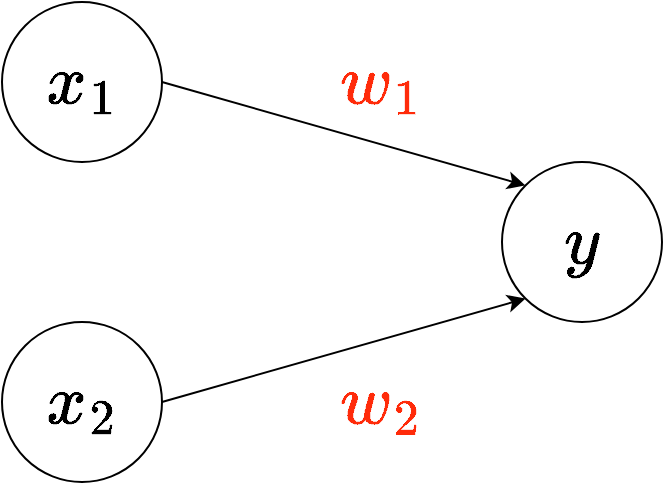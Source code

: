 <mxfile>
    <diagram id="qwhA2UgDFdNCXP4Jc-Wt" name="ページ1">
        <mxGraphModel dx="390" dy="807" grid="1" gridSize="10" guides="1" tooltips="1" connect="1" arrows="1" fold="1" page="1" pageScale="1" pageWidth="827" pageHeight="1169" math="1" shadow="0">
            <root>
                <mxCell id="0"/>
                <mxCell id="1" parent="0"/>
                <mxCell id="5" style="edgeStyle=none;html=1;exitX=1;exitY=0.5;exitDx=0;exitDy=0;entryX=0;entryY=0;entryDx=0;entryDy=0;" parent="1" source="2" target="4" edge="1">
                    <mxGeometry relative="1" as="geometry">
                        <mxPoint x="360" y="310" as="targetPoint"/>
                    </mxGeometry>
                </mxCell>
                <mxCell id="2" value="&lt;font style=&quot;font-size: 30px&quot;&gt;`x_1`&lt;/font&gt;" style="ellipse;whiteSpace=wrap;html=1;aspect=fixed;" parent="1" vertex="1">
                    <mxGeometry x="130" y="200" width="80" height="80" as="geometry"/>
                </mxCell>
                <mxCell id="6" style="edgeStyle=none;html=1;exitX=1;exitY=0.5;exitDx=0;exitDy=0;entryX=0;entryY=1;entryDx=0;entryDy=0;" parent="1" source="3" target="4" edge="1">
                    <mxGeometry relative="1" as="geometry">
                        <mxPoint x="360" y="340" as="targetPoint"/>
                    </mxGeometry>
                </mxCell>
                <mxCell id="3" value="&lt;font style=&quot;font-size: 30px&quot;&gt;`x_2`&lt;/font&gt;" style="ellipse;whiteSpace=wrap;html=1;aspect=fixed;" parent="1" vertex="1">
                    <mxGeometry x="130" y="360" width="80" height="80" as="geometry"/>
                </mxCell>
                <mxCell id="4" value="&lt;font style=&quot;font-size: 30px&quot;&gt;`y`&lt;/font&gt;" style="ellipse;whiteSpace=wrap;html=1;aspect=fixed;" parent="1" vertex="1">
                    <mxGeometry x="380" y="280" width="80" height="80" as="geometry"/>
                </mxCell>
                <mxCell id="8" value="&lt;font style=&quot;font-size: 30px&quot; color=&quot;#ff2b0a&quot;&gt;`w_1`&lt;/font&gt;" style="text;html=1;strokeColor=none;fillColor=none;align=center;verticalAlign=middle;whiteSpace=wrap;rounded=0;" parent="1" vertex="1">
                    <mxGeometry x="300" y="230" width="40" height="20" as="geometry"/>
                </mxCell>
                <mxCell id="9" value="&lt;font style=&quot;font-size: 30px&quot; color=&quot;#ff2b0a&quot;&gt;`w_2`&lt;/font&gt;" style="text;html=1;strokeColor=none;fillColor=none;align=center;verticalAlign=middle;whiteSpace=wrap;rounded=0;" parent="1" vertex="1">
                    <mxGeometry x="300" y="390" width="40" height="20" as="geometry"/>
                </mxCell>
            </root>
        </mxGraphModel>
    </diagram>
</mxfile>